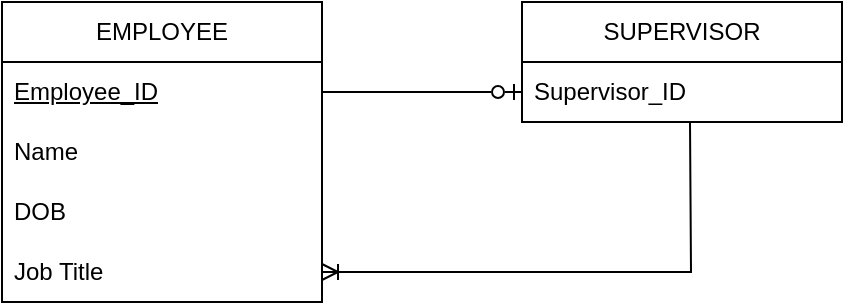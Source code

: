 <mxfile version="28.2.1">
  <diagram name="Page-1" id="mcsub7ZfGm_0rfu1BWid">
    <mxGraphModel dx="881" dy="559" grid="1" gridSize="10" guides="1" tooltips="1" connect="1" arrows="1" fold="1" page="1" pageScale="1" pageWidth="850" pageHeight="1100" math="0" shadow="0">
      <root>
        <mxCell id="0" />
        <mxCell id="1" parent="0" />
        <mxCell id="ajAs8q2py-MHX2zLga47-1" value="EMPLOYEE" style="swimlane;fontStyle=0;childLayout=stackLayout;horizontal=1;startSize=30;horizontalStack=0;resizeParent=1;resizeParentMax=0;resizeLast=0;collapsible=1;marginBottom=0;whiteSpace=wrap;html=1;" parent="1" vertex="1">
          <mxGeometry x="170" y="120" width="160" height="150" as="geometry" />
        </mxCell>
        <mxCell id="ajAs8q2py-MHX2zLga47-2" value="&lt;u&gt;Employee_ID&lt;/u&gt;" style="text;strokeColor=none;fillColor=none;align=left;verticalAlign=middle;spacingLeft=4;spacingRight=4;overflow=hidden;points=[[0,0.5],[1,0.5]];portConstraint=eastwest;rotatable=0;whiteSpace=wrap;html=1;" parent="ajAs8q2py-MHX2zLga47-1" vertex="1">
          <mxGeometry y="30" width="160" height="30" as="geometry" />
        </mxCell>
        <mxCell id="ajAs8q2py-MHX2zLga47-3" value="Name" style="text;strokeColor=none;fillColor=none;align=left;verticalAlign=middle;spacingLeft=4;spacingRight=4;overflow=hidden;points=[[0,0.5],[1,0.5]];portConstraint=eastwest;rotatable=0;whiteSpace=wrap;html=1;" parent="ajAs8q2py-MHX2zLga47-1" vertex="1">
          <mxGeometry y="60" width="160" height="30" as="geometry" />
        </mxCell>
        <mxCell id="ajAs8q2py-MHX2zLga47-4" value="DOB" style="text;strokeColor=none;fillColor=none;align=left;verticalAlign=middle;spacingLeft=4;spacingRight=4;overflow=hidden;points=[[0,0.5],[1,0.5]];portConstraint=eastwest;rotatable=0;whiteSpace=wrap;html=1;" parent="ajAs8q2py-MHX2zLga47-1" vertex="1">
          <mxGeometry y="90" width="160" height="30" as="geometry" />
        </mxCell>
        <mxCell id="ajAs8q2py-MHX2zLga47-5" value="Job Title" style="text;strokeColor=none;fillColor=none;align=left;verticalAlign=middle;spacingLeft=4;spacingRight=4;overflow=hidden;points=[[0,0.5],[1,0.5]];portConstraint=eastwest;rotatable=0;whiteSpace=wrap;html=1;" parent="ajAs8q2py-MHX2zLga47-1" vertex="1">
          <mxGeometry y="120" width="160" height="30" as="geometry" />
        </mxCell>
        <mxCell id="ff2uuvq0acP-ivxxuntA-1" style="edgeStyle=orthogonalEdgeStyle;rounded=0;orthogonalLoop=1;jettySize=auto;html=1;exitX=1;exitY=0.5;exitDx=0;exitDy=0;" edge="1" parent="ajAs8q2py-MHX2zLga47-1" source="ajAs8q2py-MHX2zLga47-1" target="ajAs8q2py-MHX2zLga47-3">
          <mxGeometry relative="1" as="geometry" />
        </mxCell>
        <mxCell id="ff2uuvq0acP-ivxxuntA-7" value="SUPERVISOR" style="swimlane;fontStyle=0;childLayout=stackLayout;horizontal=1;startSize=30;horizontalStack=0;resizeParent=1;resizeParentMax=0;resizeLast=0;collapsible=1;marginBottom=0;whiteSpace=wrap;html=1;" vertex="1" parent="1">
          <mxGeometry x="430" y="120" width="160" height="60" as="geometry" />
        </mxCell>
        <mxCell id="ff2uuvq0acP-ivxxuntA-8" value="Supervisor_ID" style="text;strokeColor=none;fillColor=none;align=left;verticalAlign=middle;spacingLeft=4;spacingRight=4;overflow=hidden;points=[[0,0.5],[1,0.5]];portConstraint=eastwest;rotatable=0;whiteSpace=wrap;html=1;" vertex="1" parent="ff2uuvq0acP-ivxxuntA-7">
          <mxGeometry y="30" width="160" height="30" as="geometry" />
        </mxCell>
        <mxCell id="ff2uuvq0acP-ivxxuntA-16" value="" style="endArrow=ERzeroToOne;html=1;rounded=0;exitX=1;exitY=0.5;exitDx=0;exitDy=0;entryX=0;entryY=0.5;entryDx=0;entryDy=0;endFill=0;" edge="1" parent="1" source="ajAs8q2py-MHX2zLga47-2" target="ff2uuvq0acP-ivxxuntA-8">
          <mxGeometry relative="1" as="geometry">
            <mxPoint x="350" y="320" as="sourcePoint" />
            <mxPoint x="470" y="320" as="targetPoint" />
          </mxGeometry>
        </mxCell>
        <mxCell id="ff2uuvq0acP-ivxxuntA-17" value="" style="endArrow=none;html=1;rounded=0;edgeStyle=orthogonalEdgeStyle;startArrow=ERoneToMany;startFill=0;exitX=1;exitY=0.5;exitDx=0;exitDy=0;" edge="1" parent="1" source="ajAs8q2py-MHX2zLga47-5">
          <mxGeometry relative="1" as="geometry">
            <mxPoint x="335" y="254" as="sourcePoint" />
            <mxPoint x="514" y="180" as="targetPoint" />
          </mxGeometry>
        </mxCell>
      </root>
    </mxGraphModel>
  </diagram>
</mxfile>
